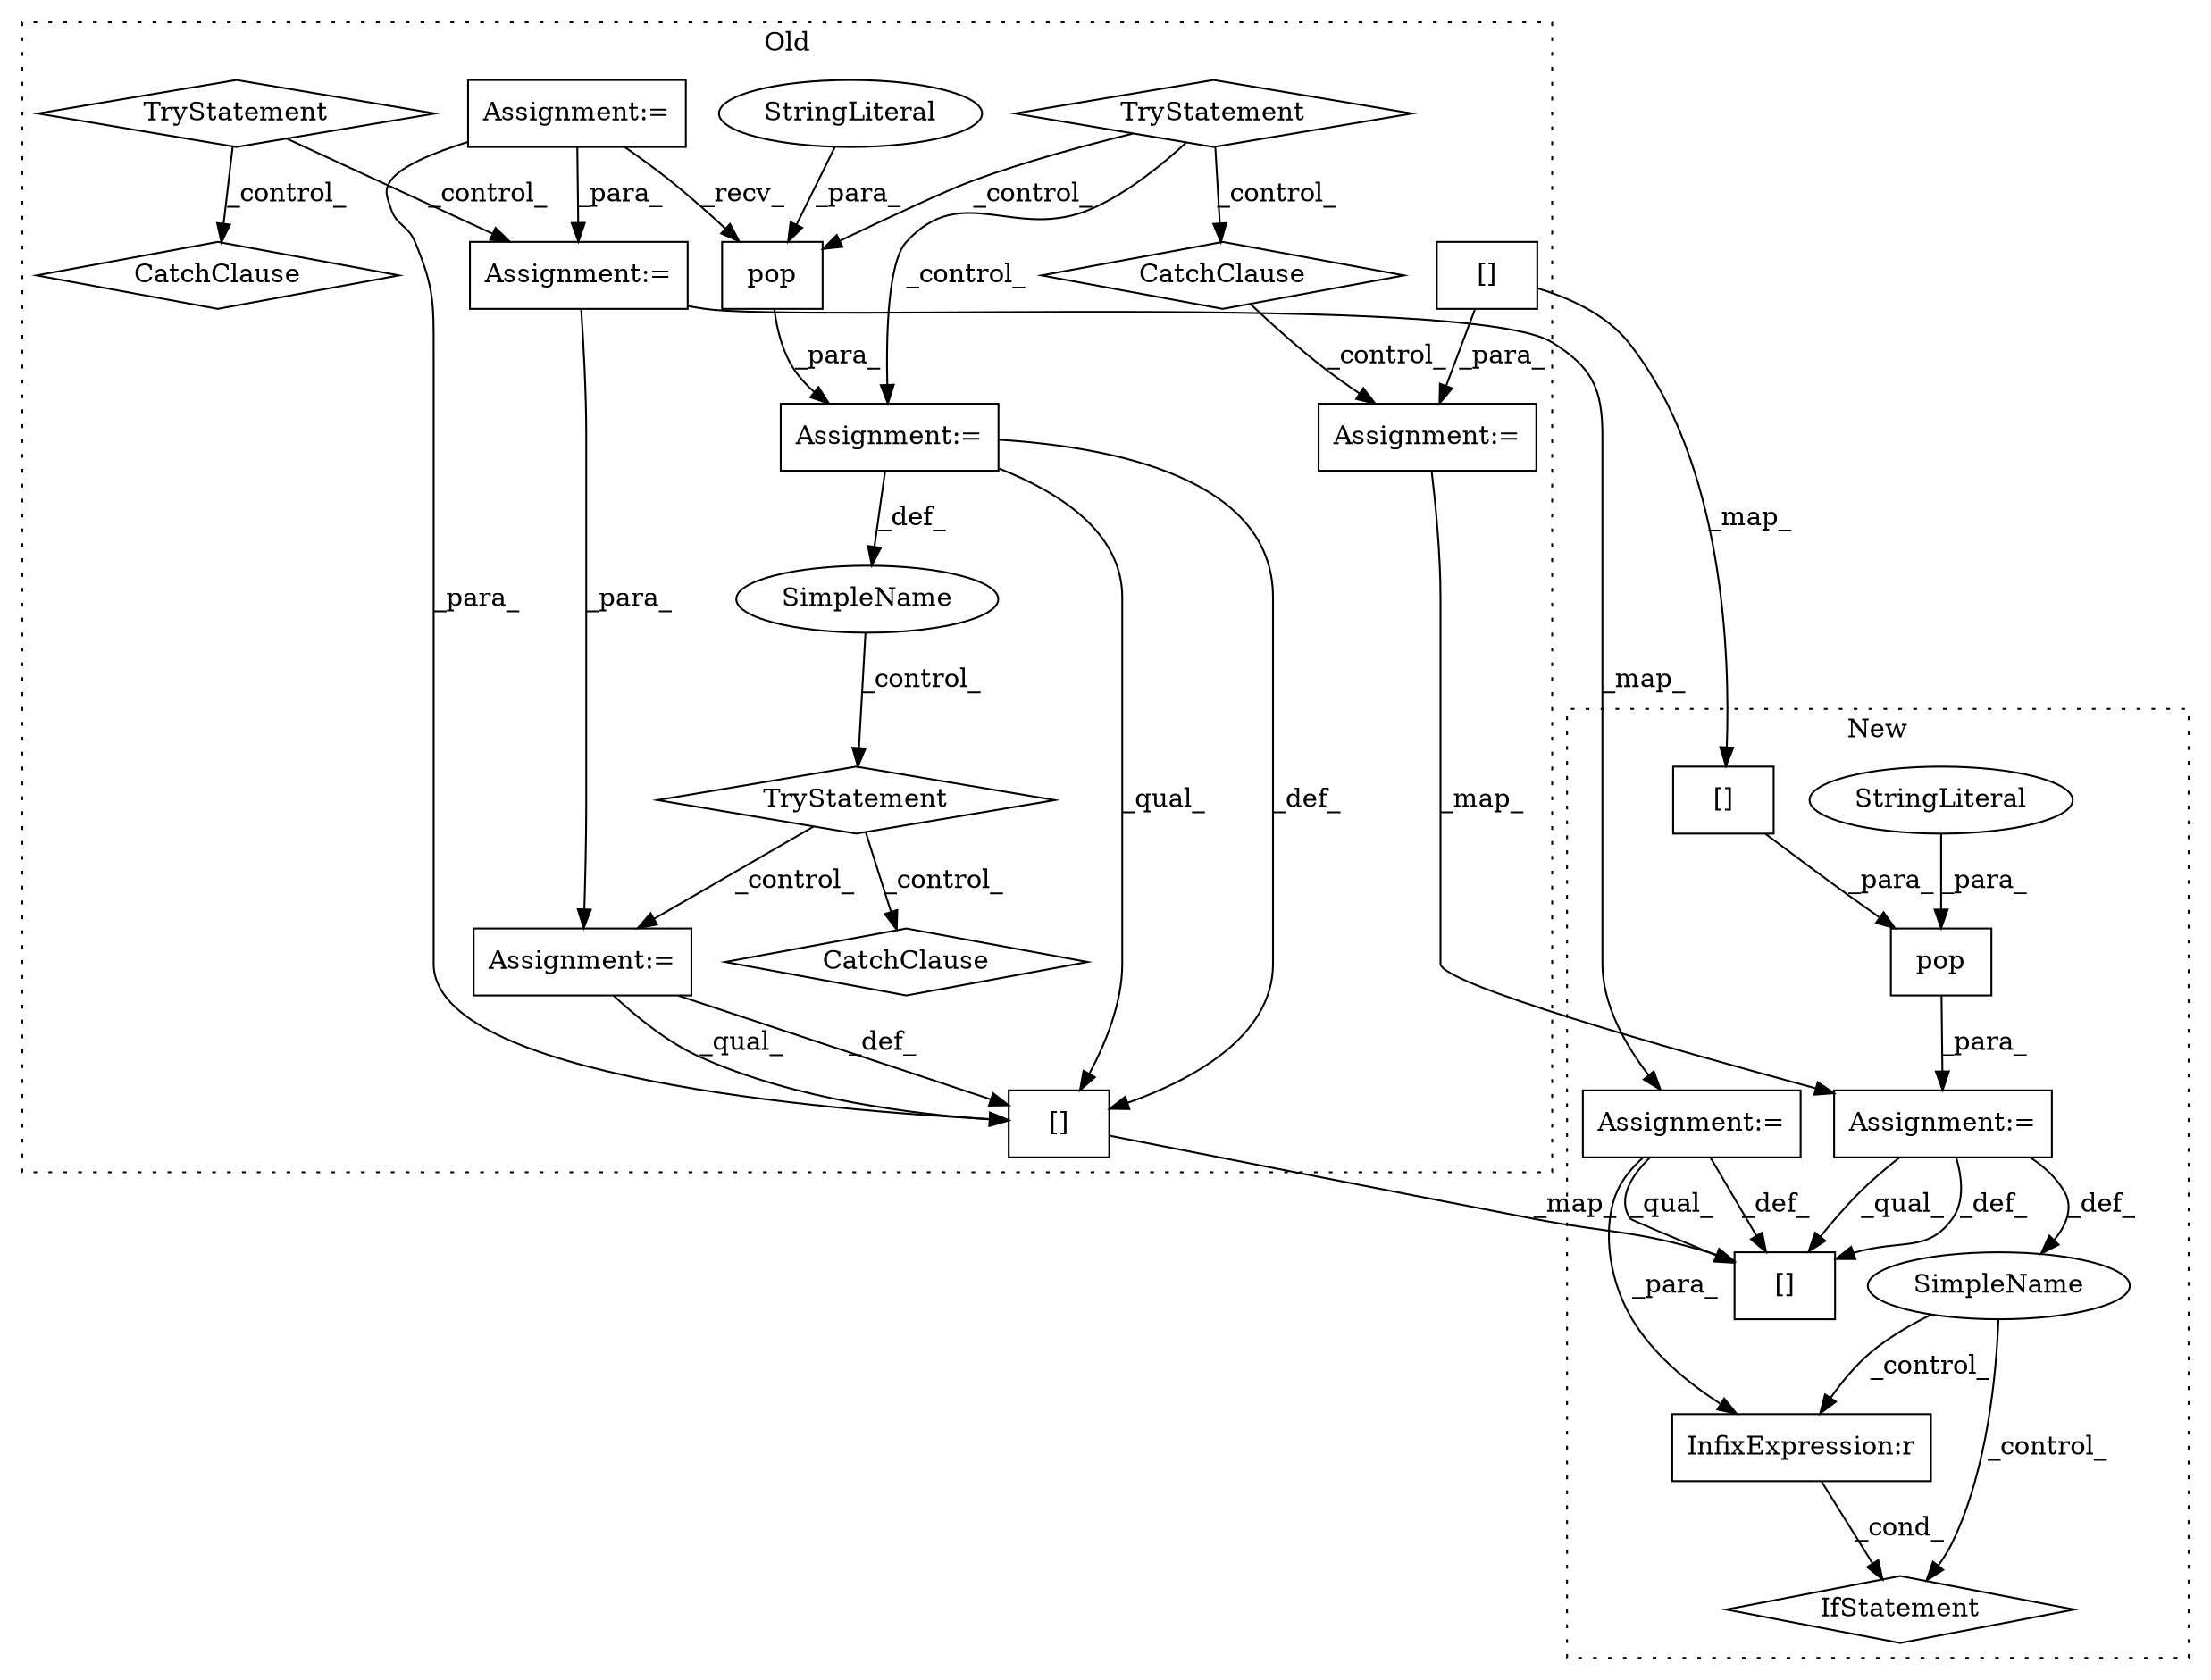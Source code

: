 digraph G {
subgraph cluster0 {
1 [label="TryStatement" a="54" s="636" l="4" shape="diamond"];
3 [label="CatchClause" a="12" s="690,721" l="11,2" shape="diamond"];
5 [label="Assignment:=" a="7" s="658" l="1" shape="box"];
6 [label="pop" a="32" s="664,680" l="4,1" shape="box"];
7 [label="StringLiteral" a="45" s="668" l="12" shape="ellipse"];
8 [label="Assignment:=" a="7" s="497" l="4" shape="box"];
9 [label="[]" a="2" s="1220,1231" l="9,1" shape="box"];
12 [label="CatchClause" a="12" s="851,885" l="13,2" shape="diamond"];
13 [label="Assignment:=" a="7" s="560" l="1" shape="box"];
15 [label="Assignment:=" a="7" s="741" l="1" shape="box"];
17 [label="[]" a="2" s="742,766" l="12,1" shape="box"];
19 [label="SimpleName" a="42" s="" l="" shape="ellipse"];
20 [label="TryStatement" a="54" s="823" l="4" shape="diamond"];
23 [label="Assignment:=" a="7" s="838" l="1" shape="box"];
24 [label="TryStatement" a="54" s="547" l="4" shape="diamond"];
25 [label="CatchClause" a="12" s="583,614" l="11,2" shape="diamond"];
label = "Old";
style="dotted";
}
subgraph cluster1 {
2 [label="pop" a="32" s="595,642" l="4,1" shape="box"];
4 [label="StringLiteral" a="45" s="604" l="12" shape="ellipse"];
10 [label="[]" a="2" s="1041,1052" l="9,1" shape="box"];
11 [label="InfixExpression:r" a="27" s="698" l="4" shape="box"];
14 [label="Assignment:=" a="7" s="559" l="1" shape="box"];
16 [label="Assignment:=" a="7" s="594" l="1" shape="box"];
18 [label="[]" a="2" s="617,641" l="12,1" shape="box"];
21 [label="SimpleName" a="42" s="" l="" shape="ellipse"];
22 [label="IfStatement" a="25" s="693,706" l="4,2" shape="diamond"];
label = "New";
style="dotted";
}
1 -> 5 [label="_control_"];
1 -> 3 [label="_control_"];
1 -> 6 [label="_control_"];
2 -> 16 [label="_para_"];
3 -> 15 [label="_control_"];
4 -> 2 [label="_para_"];
5 -> 9 [label="_qual_"];
5 -> 9 [label="_def_"];
5 -> 19 [label="_def_"];
6 -> 5 [label="_para_"];
7 -> 6 [label="_para_"];
8 -> 6 [label="_recv_"];
8 -> 9 [label="_para_"];
8 -> 13 [label="_para_"];
9 -> 10 [label="_map_"];
11 -> 22 [label="_cond_"];
13 -> 14 [label="_map_"];
13 -> 23 [label="_para_"];
14 -> 10 [label="_qual_"];
14 -> 10 [label="_def_"];
14 -> 11 [label="_para_"];
15 -> 16 [label="_map_"];
16 -> 21 [label="_def_"];
16 -> 10 [label="_def_"];
16 -> 10 [label="_qual_"];
17 -> 15 [label="_para_"];
17 -> 18 [label="_map_"];
18 -> 2 [label="_para_"];
19 -> 20 [label="_control_"];
20 -> 12 [label="_control_"];
20 -> 23 [label="_control_"];
21 -> 22 [label="_control_"];
21 -> 11 [label="_control_"];
23 -> 9 [label="_def_"];
23 -> 9 [label="_qual_"];
24 -> 13 [label="_control_"];
24 -> 25 [label="_control_"];
}